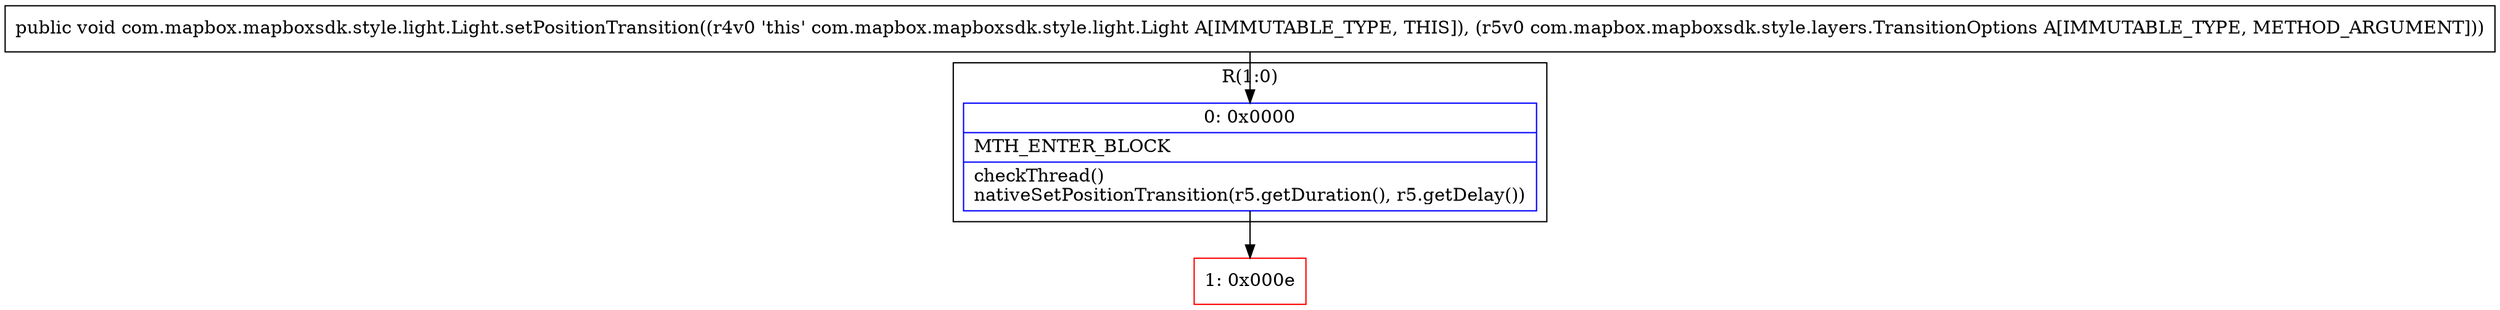 digraph "CFG forcom.mapbox.mapboxsdk.style.light.Light.setPositionTransition(Lcom\/mapbox\/mapboxsdk\/style\/layers\/TransitionOptions;)V" {
subgraph cluster_Region_898827917 {
label = "R(1:0)";
node [shape=record,color=blue];
Node_0 [shape=record,label="{0\:\ 0x0000|MTH_ENTER_BLOCK\l|checkThread()\lnativeSetPositionTransition(r5.getDuration(), r5.getDelay())\l}"];
}
Node_1 [shape=record,color=red,label="{1\:\ 0x000e}"];
MethodNode[shape=record,label="{public void com.mapbox.mapboxsdk.style.light.Light.setPositionTransition((r4v0 'this' com.mapbox.mapboxsdk.style.light.Light A[IMMUTABLE_TYPE, THIS]), (r5v0 com.mapbox.mapboxsdk.style.layers.TransitionOptions A[IMMUTABLE_TYPE, METHOD_ARGUMENT])) }"];
MethodNode -> Node_0;
Node_0 -> Node_1;
}

